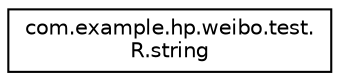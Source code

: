 digraph "类继承关系图"
{
 // LATEX_PDF_SIZE
  edge [fontname="Helvetica",fontsize="10",labelfontname="Helvetica",labelfontsize="10"];
  node [fontname="Helvetica",fontsize="10",shape=record];
  rankdir="LR";
  Node0 [label="com.example.hp.weibo.test.\lR.string",height=0.2,width=0.4,color="black", fillcolor="white", style="filled",URL="$classcom_1_1example_1_1hp_1_1weibo_1_1test_1_1_r_1_1string.html",tooltip=" "];
}
